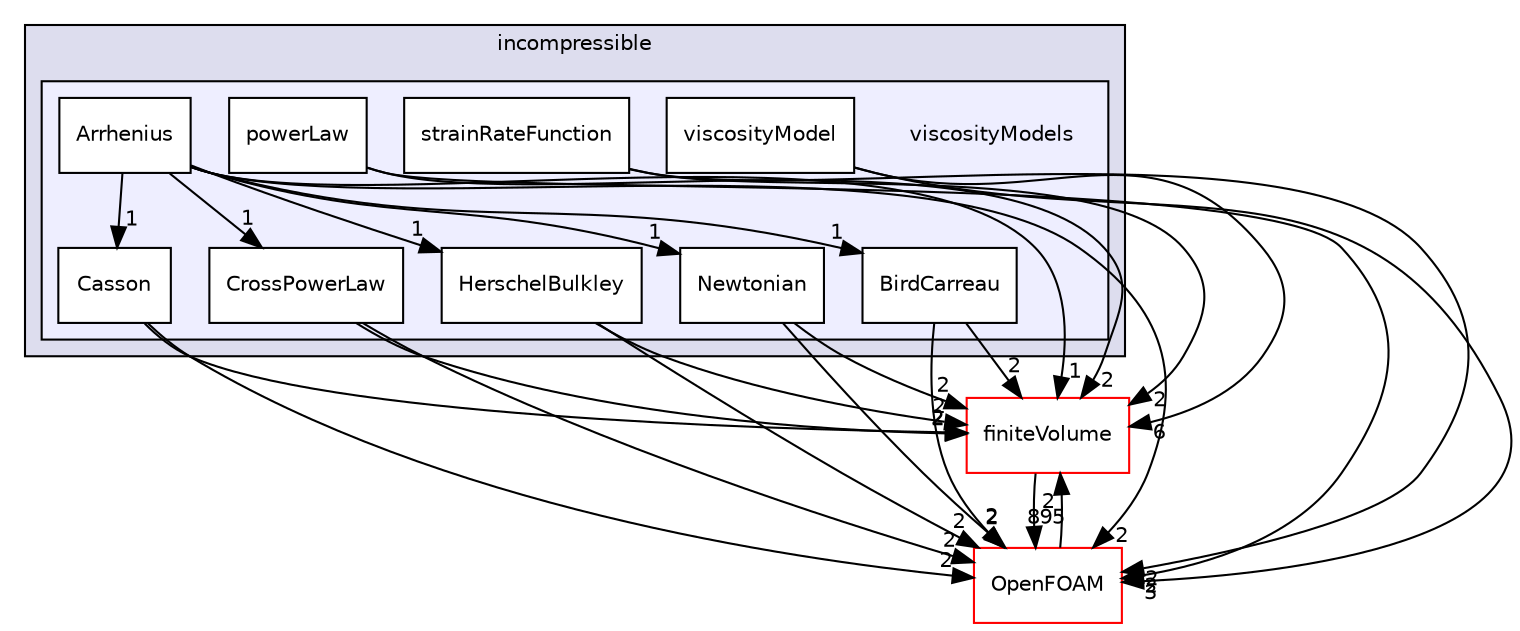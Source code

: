 digraph "src/transportModels/incompressible/viscosityModels" {
  bgcolor=transparent;
  compound=true
  node [ fontsize="10", fontname="Helvetica"];
  edge [ labelfontsize="10", labelfontname="Helvetica"];
  subgraph clusterdir_ba81af78f54c1241449acf985c81e6d8 {
    graph [ bgcolor="#ddddee", pencolor="black", label="incompressible" fontname="Helvetica", fontsize="10", URL="dir_ba81af78f54c1241449acf985c81e6d8.html"]
  subgraph clusterdir_96098a512bec5be00e402918bdacabdd {
    graph [ bgcolor="#eeeeff", pencolor="black", label="" URL="dir_96098a512bec5be00e402918bdacabdd.html"];
    dir_96098a512bec5be00e402918bdacabdd [shape=plaintext label="viscosityModels"];
    dir_43add31a5b3e7f33232051822d0cd58b [shape=box label="Arrhenius" color="black" fillcolor="white" style="filled" URL="dir_43add31a5b3e7f33232051822d0cd58b.html"];
    dir_52dcb1d77a2c6ba6f4b09c07a3d0599c [shape=box label="BirdCarreau" color="black" fillcolor="white" style="filled" URL="dir_52dcb1d77a2c6ba6f4b09c07a3d0599c.html"];
    dir_72f15fea005f34e283b648ae3768c17c [shape=box label="Casson" color="black" fillcolor="white" style="filled" URL="dir_72f15fea005f34e283b648ae3768c17c.html"];
    dir_a4f9536495d37152d1a8faf700ab5ede [shape=box label="CrossPowerLaw" color="black" fillcolor="white" style="filled" URL="dir_a4f9536495d37152d1a8faf700ab5ede.html"];
    dir_bc9d600d06c7f6f15ec9d10495e9d3a9 [shape=box label="HerschelBulkley" color="black" fillcolor="white" style="filled" URL="dir_bc9d600d06c7f6f15ec9d10495e9d3a9.html"];
    dir_f612510af4e884faf712244e3753e3d6 [shape=box label="Newtonian" color="black" fillcolor="white" style="filled" URL="dir_f612510af4e884faf712244e3753e3d6.html"];
    dir_df83502f6a7df682e3825c6081ab1c8e [shape=box label="powerLaw" color="black" fillcolor="white" style="filled" URL="dir_df83502f6a7df682e3825c6081ab1c8e.html"];
    dir_0d3a971964bd12c4def6176e0ed5baa5 [shape=box label="strainRateFunction" color="black" fillcolor="white" style="filled" URL="dir_0d3a971964bd12c4def6176e0ed5baa5.html"];
    dir_19ae5c205e18023a19823735d4c41af7 [shape=box label="viscosityModel" color="black" fillcolor="white" style="filled" URL="dir_19ae5c205e18023a19823735d4c41af7.html"];
  }
  }
  dir_9bd15774b555cf7259a6fa18f99fe99b [shape=box label="finiteVolume" color="red" URL="dir_9bd15774b555cf7259a6fa18f99fe99b.html"];
  dir_c5473ff19b20e6ec4dfe5c310b3778a8 [shape=box label="OpenFOAM" color="red" URL="dir_c5473ff19b20e6ec4dfe5c310b3778a8.html"];
  dir_9bd15774b555cf7259a6fa18f99fe99b->dir_c5473ff19b20e6ec4dfe5c310b3778a8 [headlabel="895", labeldistance=1.5 headhref="dir_000814_002151.html"];
  dir_bc9d600d06c7f6f15ec9d10495e9d3a9->dir_9bd15774b555cf7259a6fa18f99fe99b [headlabel="2", labeldistance=1.5 headhref="dir_003961_000814.html"];
  dir_bc9d600d06c7f6f15ec9d10495e9d3a9->dir_c5473ff19b20e6ec4dfe5c310b3778a8 [headlabel="2", labeldistance=1.5 headhref="dir_003961_002151.html"];
  dir_19ae5c205e18023a19823735d4c41af7->dir_9bd15774b555cf7259a6fa18f99fe99b [headlabel="6", labeldistance=1.5 headhref="dir_003365_000814.html"];
  dir_19ae5c205e18023a19823735d4c41af7->dir_c5473ff19b20e6ec4dfe5c310b3778a8 [headlabel="3", labeldistance=1.5 headhref="dir_003365_002151.html"];
  dir_df83502f6a7df682e3825c6081ab1c8e->dir_9bd15774b555cf7259a6fa18f99fe99b [headlabel="2", labeldistance=1.5 headhref="dir_000858_000814.html"];
  dir_df83502f6a7df682e3825c6081ab1c8e->dir_c5473ff19b20e6ec4dfe5c310b3778a8 [headlabel="2", labeldistance=1.5 headhref="dir_000858_002151.html"];
  dir_f612510af4e884faf712244e3753e3d6->dir_9bd15774b555cf7259a6fa18f99fe99b [headlabel="2", labeldistance=1.5 headhref="dir_003962_000814.html"];
  dir_f612510af4e884faf712244e3753e3d6->dir_c5473ff19b20e6ec4dfe5c310b3778a8 [headlabel="2", labeldistance=1.5 headhref="dir_003962_002151.html"];
  dir_a4f9536495d37152d1a8faf700ab5ede->dir_9bd15774b555cf7259a6fa18f99fe99b [headlabel="2", labeldistance=1.5 headhref="dir_003960_000814.html"];
  dir_a4f9536495d37152d1a8faf700ab5ede->dir_c5473ff19b20e6ec4dfe5c310b3778a8 [headlabel="2", labeldistance=1.5 headhref="dir_003960_002151.html"];
  dir_52dcb1d77a2c6ba6f4b09c07a3d0599c->dir_9bd15774b555cf7259a6fa18f99fe99b [headlabel="2", labeldistance=1.5 headhref="dir_003958_000814.html"];
  dir_52dcb1d77a2c6ba6f4b09c07a3d0599c->dir_c5473ff19b20e6ec4dfe5c310b3778a8 [headlabel="2", labeldistance=1.5 headhref="dir_003958_002151.html"];
  dir_0d3a971964bd12c4def6176e0ed5baa5->dir_9bd15774b555cf7259a6fa18f99fe99b [headlabel="2", labeldistance=1.5 headhref="dir_003963_000814.html"];
  dir_0d3a971964bd12c4def6176e0ed5baa5->dir_c5473ff19b20e6ec4dfe5c310b3778a8 [headlabel="2", labeldistance=1.5 headhref="dir_003963_002151.html"];
  dir_c5473ff19b20e6ec4dfe5c310b3778a8->dir_9bd15774b555cf7259a6fa18f99fe99b [headlabel="2", labeldistance=1.5 headhref="dir_002151_000814.html"];
  dir_43add31a5b3e7f33232051822d0cd58b->dir_9bd15774b555cf7259a6fa18f99fe99b [headlabel="1", labeldistance=1.5 headhref="dir_003957_000814.html"];
  dir_43add31a5b3e7f33232051822d0cd58b->dir_bc9d600d06c7f6f15ec9d10495e9d3a9 [headlabel="1", labeldistance=1.5 headhref="dir_003957_003961.html"];
  dir_43add31a5b3e7f33232051822d0cd58b->dir_f612510af4e884faf712244e3753e3d6 [headlabel="1", labeldistance=1.5 headhref="dir_003957_003962.html"];
  dir_43add31a5b3e7f33232051822d0cd58b->dir_a4f9536495d37152d1a8faf700ab5ede [headlabel="1", labeldistance=1.5 headhref="dir_003957_003960.html"];
  dir_43add31a5b3e7f33232051822d0cd58b->dir_52dcb1d77a2c6ba6f4b09c07a3d0599c [headlabel="1", labeldistance=1.5 headhref="dir_003957_003958.html"];
  dir_43add31a5b3e7f33232051822d0cd58b->dir_c5473ff19b20e6ec4dfe5c310b3778a8 [headlabel="2", labeldistance=1.5 headhref="dir_003957_002151.html"];
  dir_43add31a5b3e7f33232051822d0cd58b->dir_72f15fea005f34e283b648ae3768c17c [headlabel="1", labeldistance=1.5 headhref="dir_003957_003959.html"];
  dir_72f15fea005f34e283b648ae3768c17c->dir_9bd15774b555cf7259a6fa18f99fe99b [headlabel="2", labeldistance=1.5 headhref="dir_003959_000814.html"];
  dir_72f15fea005f34e283b648ae3768c17c->dir_c5473ff19b20e6ec4dfe5c310b3778a8 [headlabel="2", labeldistance=1.5 headhref="dir_003959_002151.html"];
}
